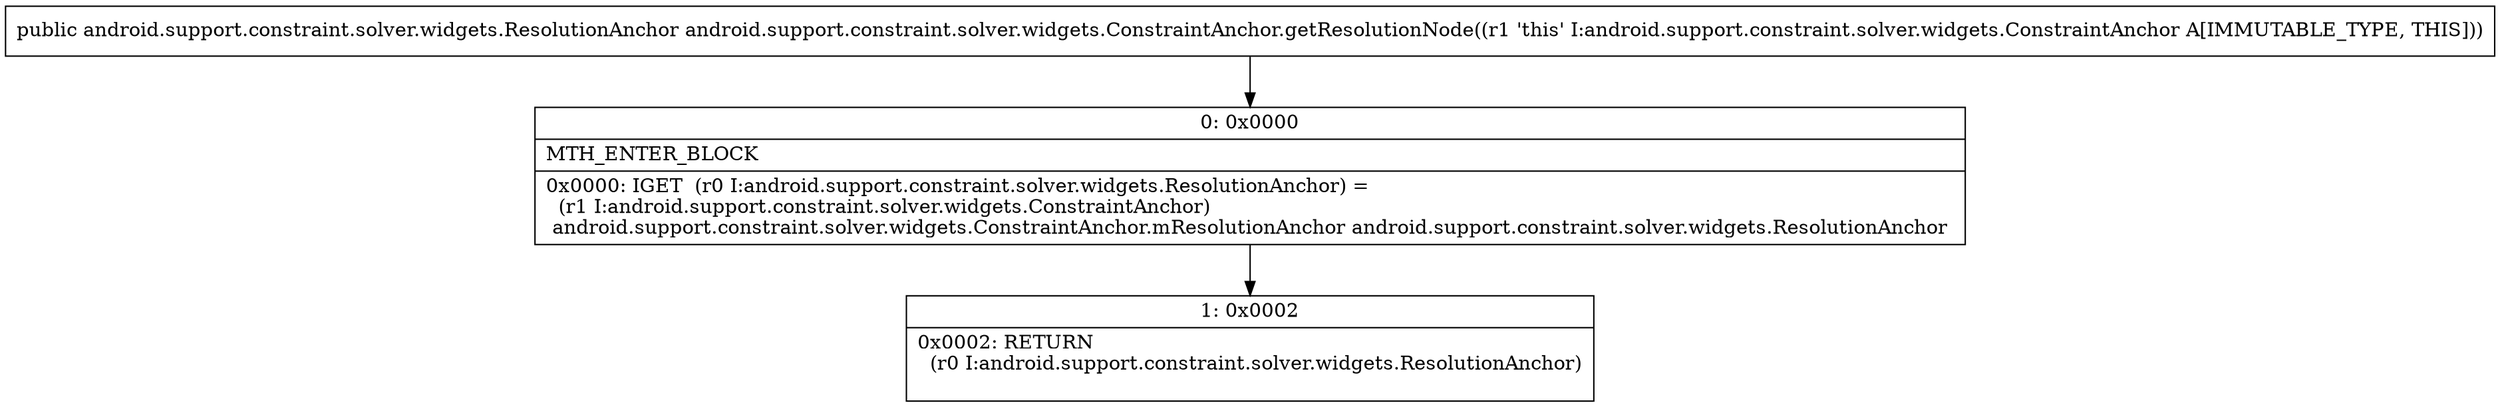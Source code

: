 digraph "CFG forandroid.support.constraint.solver.widgets.ConstraintAnchor.getResolutionNode()Landroid\/support\/constraint\/solver\/widgets\/ResolutionAnchor;" {
Node_0 [shape=record,label="{0\:\ 0x0000|MTH_ENTER_BLOCK\l|0x0000: IGET  (r0 I:android.support.constraint.solver.widgets.ResolutionAnchor) = \l  (r1 I:android.support.constraint.solver.widgets.ConstraintAnchor)\l android.support.constraint.solver.widgets.ConstraintAnchor.mResolutionAnchor android.support.constraint.solver.widgets.ResolutionAnchor \l}"];
Node_1 [shape=record,label="{1\:\ 0x0002|0x0002: RETURN  \l  (r0 I:android.support.constraint.solver.widgets.ResolutionAnchor)\l \l}"];
MethodNode[shape=record,label="{public android.support.constraint.solver.widgets.ResolutionAnchor android.support.constraint.solver.widgets.ConstraintAnchor.getResolutionNode((r1 'this' I:android.support.constraint.solver.widgets.ConstraintAnchor A[IMMUTABLE_TYPE, THIS])) }"];
MethodNode -> Node_0;
Node_0 -> Node_1;
}

